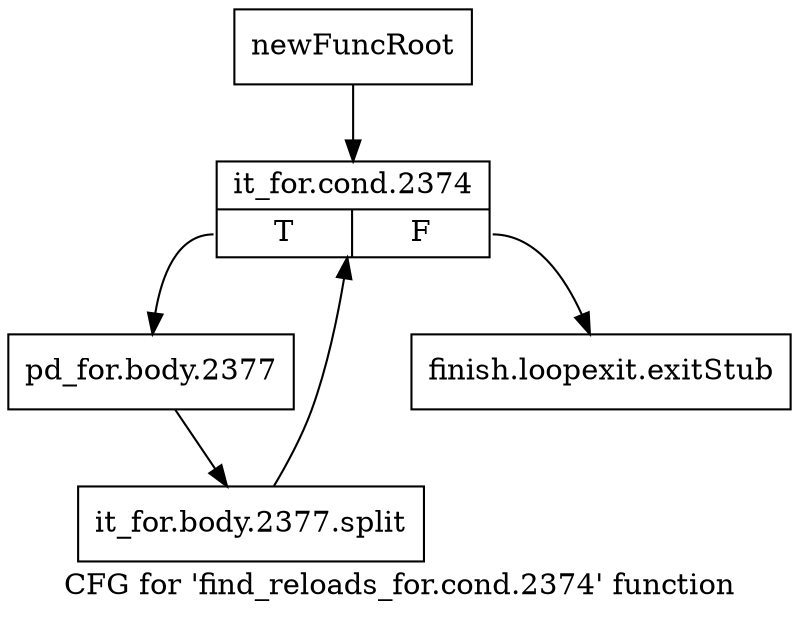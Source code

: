 digraph "CFG for 'find_reloads_for.cond.2374' function" {
	label="CFG for 'find_reloads_for.cond.2374' function";

	Node0xbc3d7c0 [shape=record,label="{newFuncRoot}"];
	Node0xbc3d7c0 -> Node0xbc3d860;
	Node0xbc3d810 [shape=record,label="{finish.loopexit.exitStub}"];
	Node0xbc3d860 [shape=record,label="{it_for.cond.2374|{<s0>T|<s1>F}}"];
	Node0xbc3d860:s0 -> Node0xbc3d8b0;
	Node0xbc3d860:s1 -> Node0xbc3d810;
	Node0xbc3d8b0 [shape=record,label="{pd_for.body.2377}"];
	Node0xbc3d8b0 -> Node0xf9e1b40;
	Node0xf9e1b40 [shape=record,label="{it_for.body.2377.split}"];
	Node0xf9e1b40 -> Node0xbc3d860;
}
